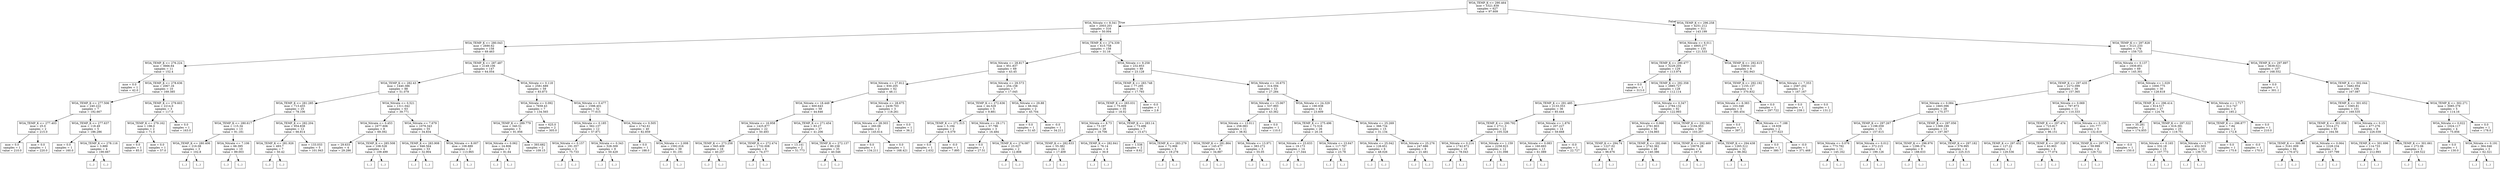 digraph Tree {
node [shape=box] ;
0 [label="WOA_TEMP_K <= 290.464\nmse = 5321.839\nsamples = 627\nvalue = 97.609"] ;
1 [label="WOA_Nitrate <= 8.341\nmse = 2003.201\nsamples = 316\nvalue = 50.004"] ;
0 -> 1 [labeldistance=2.5, labelangle=45, headlabel="True"] ;
2 [label="WOA_TEMP_K <= 280.043\nmse = 2690.62\nsamples = 158\nvalue = 69.463"] ;
1 -> 2 ;
3 [label="WOA_TEMP_K <= 276.224\nmse = 3666.64\nsamples = 11\nvalue = 152.4"] ;
2 -> 3 ;
4 [label="mse = 0.0\nsamples = 1\nvalue = 42.0"] ;
3 -> 4 ;
5 [label="WOA_TEMP_K <= 278.636\nmse = 2067.16\nsamples = 10\nvalue = 169.385"] ;
3 -> 5 ;
6 [label="WOA_TEMP_K <= 277.506\nmse = 240.222\nsamples = 7\nvalue = 192.667"] ;
5 -> 6 ;
7 [label="WOA_TEMP_K <= 277.403\nmse = 25.0\nsamples = 2\nvalue = 215.0"] ;
6 -> 7 ;
8 [label="mse = 0.0\nsamples = 1\nvalue = 210.0"] ;
7 -> 8 ;
9 [label="mse = 0.0\nsamples = 1\nvalue = 220.0"] ;
7 -> 9 ;
10 [label="WOA_TEMP_K <= 277.637\nmse = 118.49\nsamples = 5\nvalue = 186.286"] ;
6 -> 10 ;
11 [label="mse = 0.0\nsamples = 1\nvalue = 160.0"] ;
10 -> 11 ;
12 [label="WOA_TEMP_K <= 278.116\nmse = 3.889\nsamples = 4\nvalue = 190.667"] ;
10 -> 12 ;
13 [label="(...)"] ;
12 -> 13 ;
16 [label="(...)"] ;
12 -> 16 ;
17 [label="WOA_TEMP_K <= 279.603\nmse = 2214.0\nsamples = 3\nvalue = 117.0"] ;
5 -> 17 ;
18 [label="WOA_TEMP_K <= 279.162\nmse = 196.0\nsamples = 2\nvalue = 71.0"] ;
17 -> 18 ;
19 [label="mse = 0.0\nsamples = 1\nvalue = 85.0"] ;
18 -> 19 ;
20 [label="mse = 0.0\nsamples = 1\nvalue = 57.0"] ;
18 -> 20 ;
21 [label="mse = 0.0\nsamples = 1\nvalue = 163.0"] ;
17 -> 21 ;
22 [label="WOA_TEMP_K <= 287.487\nmse = 2149.106\nsamples = 147\nvalue = 64.054"] ;
2 -> 22 ;
23 [label="WOA_TEMP_K <= 282.43\nmse = 1440.386\nsamples = 88\nvalue = 51.079"] ;
22 -> 23 ;
24 [label="WOA_TEMP_K <= 281.285\nmse = 713.455\nsamples = 25\nvalue = 78.106"] ;
23 -> 24 ;
25 [label="WOA_TEMP_K <= 280.617\nmse = 115.34\nsamples = 13\nvalue = 91.181"] ;
24 -> 25 ;
26 [label="WOA_TEMP_K <= 280.406\nmse = 216.08\nsamples = 3\nvalue = 102.8"] ;
25 -> 26 ;
27 [label="(...)"] ;
26 -> 27 ;
28 [label="(...)"] ;
26 -> 28 ;
31 [label="WOA_Nitrate <= 7.106\nmse = 66.395\nsamples = 10\nvalue = 89.003"] ;
25 -> 31 ;
32 [label="(...)"] ;
31 -> 32 ;
43 [label="(...)"] ;
31 -> 43 ;
46 [label="WOA_TEMP_K <= 282.204\nmse = 954.838\nsamples = 12\nvalue = 66.814"] ;
24 -> 46 ;
47 [label="WOA_TEMP_K <= 281.926\nmse = 493.7\nsamples = 7\nvalue = 50.42"] ;
46 -> 47 ;
48 [label="(...)"] ;
47 -> 48 ;
59 [label="(...)"] ;
47 -> 59 ;
60 [label="mse = 133.033\nsamples = 5\nvalue = 101.943"] ;
46 -> 60 ;
61 [label="WOA_Nitrate <= 0.521\nmse = 1311.042\nsamples = 63\nvalue = 39.771"] ;
23 -> 61 ;
62 [label="WOA_Nitrate <= 0.453\nmse = 1677.606\nsamples = 8\nvalue = 69.392"] ;
61 -> 62 ;
63 [label="mse = 29.633\nsamples = 4\nvalue = 29.286"] ;
62 -> 63 ;
64 [label="WOA_TEMP_K <= 285.508\nmse = 108.528\nsamples = 4\nvalue = 109.499"] ;
62 -> 64 ;
65 [label="(...)"] ;
64 -> 65 ;
68 [label="(...)"] ;
64 -> 68 ;
71 [label="WOA_Nitrate <= 7.679\nmse = 1079.343\nsamples = 55\nvalue = 34.834"] ;
61 -> 71 ;
72 [label="WOA_TEMP_K <= 283.908\nmse = 946.564\nsamples = 53\nvalue = 32.904"] ;
71 -> 72 ;
73 [label="(...)"] ;
72 -> 73 ;
100 [label="(...)"] ;
72 -> 100 ;
137 [label="WOA_Nitrate <= 8.007\nmse = 108.889\nsamples = 2\nvalue = 113.965"] ;
71 -> 137 ;
138 [label="(...)"] ;
137 -> 138 ;
139 [label="(...)"] ;
137 -> 139 ;
140 [label="WOA_Nitrate <= 0.118\nmse = 2581.689\nsamples = 59\nvalue = 83.873"] ;
22 -> 140 ;
141 [label="WOA_Nitrate <= 0.092\nmse = 7659.43\nsamples = 7\nvalue = 134.565"] ;
140 -> 141 ;
142 [label="WOA_TEMP_K <= 289.779\nmse = 340.51\nsamples = 5\nvalue = 91.956"] ;
141 -> 142 ;
143 [label="WOA_Nitrate <= 0.062\nmse = 24.806\nsamples = 3\nvalue = 81.64"] ;
142 -> 143 ;
144 [label="(...)"] ;
143 -> 144 ;
147 [label="(...)"] ;
143 -> 147 ;
148 [label="mse = 393.682\nsamples = 2\nvalue = 109.15"] ;
142 -> 148 ;
149 [label="mse = 625.0\nsamples = 2\nvalue = 305.0"] ;
141 -> 149 ;
150 [label="WOA_Nitrate <= 0.477\nmse = 1598.401\nsamples = 52\nvalue = 77.615"] ;
140 -> 150 ;
151 [label="WOA_Nitrate <= 0.185\nmse = 562.137\nsamples = 12\nvalue = 57.871"] ;
150 -> 151 ;
152 [label="WOA_Nitrate <= 0.157\nmse = 191.357\nsamples = 3\nvalue = 75.733"] ;
151 -> 152 ;
153 [label="(...)"] ;
152 -> 153 ;
156 [label="(...)"] ;
152 -> 156 ;
157 [label="WOA_Nitrate <= 0.343\nmse = 528.309\nsamples = 9\nvalue = 50.429"] ;
151 -> 157 ;
158 [label="(...)"] ;
157 -> 158 ;
163 [label="(...)"] ;
157 -> 163 ;
174 [label="WOA_Nitrate <= 0.505\nmse = 1742.61\nsamples = 40\nvalue = 82.859"] ;
150 -> 174 ;
175 [label="mse = 0.0\nsamples = 1\nvalue = 188.0"] ;
174 -> 175 ;
176 [label="WOA_Nitrate <= 2.008\nmse = 1592.016\nsamples = 39\nvalue = 81.191"] ;
174 -> 176 ;
177 [label="(...)"] ;
176 -> 177 ;
222 [label="(...)"] ;
176 -> 222 ;
243 [label="WOA_TEMP_K <= 274.339\nmse = 615.758\nsamples = 158\nvalue = 31.16"] ;
1 -> 243 ;
244 [label="WOA_Nitrate <= 28.817\nmse = 951.837\nsamples = 69\nvalue = 43.45"] ;
243 -> 244 ;
245 [label="WOA_Nitrate <= 27.812\nmse = 930.205\nsamples = 62\nvalue = 48.11"] ;
244 -> 245 ;
246 [label="WOA_Nitrate <= 18.449\nmse = 600.643\nsamples = 59\nvalue = 44.646"] ;
245 -> 246 ;
247 [label="WOA_Nitrate <= 16.958\nmse = 1425.877\nsamples = 22\nvalue = 50.493"] ;
246 -> 247 ;
248 [label="WOA_TEMP_K <= 273.258\nmse = 945.409\nsamples = 16\nvalue = 40.257"] ;
247 -> 248 ;
249 [label="(...)"] ;
248 -> 249 ;
254 [label="(...)"] ;
248 -> 254 ;
257 [label="WOA_TEMP_K <= 272.474\nmse = 1732.008\nsamples = 6\nvalue = 74.377"] ;
247 -> 257 ;
258 [label="(...)"] ;
257 -> 258 ;
259 [label="(...)"] ;
257 -> 259 ;
260 [label="WOA_TEMP_K <= 271.454\nmse = 83.27\nsamples = 37\nvalue = 41.206"] ;
246 -> 260 ;
261 [label="mse = 13.141\nsamples = 2\nvalue = 51.773"] ;
260 -> 261 ;
262 [label="WOA_TEMP_K <= 272.137\nmse = 80.238\nsamples = 35\nvalue = 40.546"] ;
260 -> 262 ;
263 [label="(...)"] ;
262 -> 263 ;
278 [label="(...)"] ;
262 -> 278 ;
317 [label="WOA_Nitrate <= 28.675\nmse = 2439.703\nsamples = 3\nvalue = 118.261"] ;
245 -> 317 ;
318 [label="WOA_Nitrate <= 28.303\nmse = 260.08\nsamples = 2\nvalue = 145.614"] ;
317 -> 318 ;
319 [label="mse = 0.0\nsamples = 1\nvalue = 134.211"] ;
318 -> 319 ;
320 [label="mse = 0.0\nsamples = 1\nvalue = 168.421"] ;
318 -> 320 ;
321 [label="mse = 0.0\nsamples = 1\nvalue = 36.2"] ;
317 -> 321 ;
322 [label="WOA_Nitrate <= 29.573\nmse = 254.158\nsamples = 7\nvalue = 17.045"] ;
244 -> 322 ;
323 [label="WOA_TEMP_K <= 272.636\nmse = 44.529\nsamples = 5\nvalue = 9.881"] ;
322 -> 323 ;
324 [label="WOA_TEMP_K <= 271.315\nmse = 5.194\nsamples = 2\nvalue = 6.579"] ;
323 -> 324 ;
325 [label="mse = 0.0\nsamples = 1\nvalue = 2.632"] ;
324 -> 325 ;
326 [label="mse = -0.0\nsamples = 1\nvalue = 7.895"] ;
324 -> 326 ;
327 [label="WOA_Nitrate <= 29.171\nmse = 57.796\nsamples = 3\nvalue = 16.484"] ;
323 -> 327 ;
328 [label="mse = 0.0\nsamples = 1\nvalue = 27.51"] ;
327 -> 328 ;
329 [label="WOA_TEMP_K <= 274.087\nmse = 23.027\nsamples = 2\nvalue = 12.808"] ;
327 -> 329 ;
330 [label="(...)"] ;
329 -> 330 ;
331 [label="(...)"] ;
329 -> 331 ;
332 [label="WOA_Nitrate <= 29.88\nmse = 66.044\nsamples = 2\nvalue = 45.704"] ;
322 -> 332 ;
333 [label="mse = 0.0\nsamples = 1\nvalue = 51.45"] ;
332 -> 333 ;
334 [label="mse = -0.0\nsamples = 1\nvalue = 34.211"] ;
332 -> 334 ;
335 [label="WOA_Nitrate <= 9.258\nmse = 232.853\nsamples = 89\nvalue = 23.128"] ;
243 -> 335 ;
336 [label="WOA_TEMP_K <= 283.748\nmse = 77.295\nsamples = 36\nvalue = 17.793"] ;
335 -> 336 ;
337 [label="WOA_TEMP_K <= 283.031\nmse = 75.009\nsamples = 35\nvalue = 18.02"] ;
336 -> 337 ;
338 [label="WOA_Nitrate <= 8.73\nmse = 73.197\nsamples = 28\nvalue = 18.706"] ;
337 -> 338 ;
339 [label="WOA_TEMP_K <= 282.633\nmse = 55.382\nsamples = 24\nvalue = 17.409"] ;
338 -> 339 ;
340 [label="(...)"] ;
339 -> 340 ;
345 [label="(...)"] ;
339 -> 345 ;
348 [label="WOA_TEMP_K <= 282.841\nmse = 76.14\nsamples = 4\nvalue = 30.9"] ;
338 -> 348 ;
349 [label="(...)"] ;
348 -> 349 ;
350 [label="(...)"] ;
348 -> 350 ;
353 [label="WOA_TEMP_K <= 283.14\nmse = 73.496\nsamples = 7\nvalue = 15.471"] ;
337 -> 353 ;
354 [label="mse = 1.538\nsamples = 2\nvalue = 8.62"] ;
353 -> 354 ;
355 [label="WOA_TEMP_K <= 283.279\nmse = 72.906\nsamples = 5\nvalue = 19.278"] ;
353 -> 355 ;
356 [label="(...)"] ;
355 -> 356 ;
357 [label="(...)"] ;
355 -> 357 ;
360 [label="mse = -0.0\nsamples = 1\nvalue = 2.8"] ;
336 -> 360 ;
361 [label="WOA_Nitrate <= 16.675\nmse = 314.594\nsamples = 53\nvalue = 27.284"] ;
335 -> 361 ;
362 [label="WOA_Nitrate <= 15.067\nmse = 537.993\nsamples = 12\nvalue = 43.362"] ;
361 -> 362 ;
363 [label="WOA_Nitrate <= 13.011\nmse = 258.083\nsamples = 11\nvalue = 38.92"] ;
362 -> 363 ;
364 [label="WOA_TEMP_K <= 281.864\nmse = 145.477\nsamples = 8\nvalue = 34.887"] ;
363 -> 364 ;
365 [label="(...)"] ;
364 -> 365 ;
374 [label="(...)"] ;
364 -> 374 ;
379 [label="WOA_Nitrate <= 13.971\nmse = 383.272\nsamples = 3\nvalue = 55.05"] ;
363 -> 379 ;
380 [label="(...)"] ;
379 -> 380 ;
383 [label="(...)"] ;
379 -> 383 ;
384 [label="mse = 0.0\nsamples = 1\nvalue = 110.0"] ;
362 -> 384 ;
385 [label="WOA_Nitrate <= 24.329\nmse = 190.938\nsamples = 41\nvalue = 23.609"] ;
361 -> 385 ;
386 [label="WOA_TEMP_K <= 275.496\nmse = 72.516\nsamples = 26\nvalue = 20.16"] ;
385 -> 386 ;
387 [label="WOA_Nitrate <= 23.633\nmse = 19.173\nsamples = 14\nvalue = 17.344"] ;
386 -> 387 ;
388 [label="(...)"] ;
387 -> 388 ;
399 [label="(...)"] ;
387 -> 399 ;
412 [label="WOA_Nitrate <= 23.647\nmse = 117.797\nsamples = 12\nvalue = 23.78"] ;
386 -> 412 ;
413 [label="(...)"] ;
412 -> 413 ;
434 [label="(...)"] ;
412 -> 434 ;
435 [label="WOA_Nitrate <= 25.269\nmse = 366.734\nsamples = 15\nvalue = 31.134"] ;
385 -> 435 ;
436 [label="WOA_Nitrate <= 25.042\nmse = 126.651\nsamples = 6\nvalue = 48.026"] ;
435 -> 436 ;
437 [label="(...)"] ;
436 -> 437 ;
444 [label="(...)"] ;
436 -> 444 ;
447 [label="WOA_Nitrate <= 25.276\nmse = 247.686\nsamples = 9\nvalue = 21.481"] ;
435 -> 447 ;
448 [label="(...)"] ;
447 -> 448 ;
455 [label="(...)"] ;
447 -> 455 ;
462 [label="WOA_TEMP_K <= 296.258\nmse = 4251.212\nsamples = 311\nvalue = 143.199"] ;
0 -> 462 [labeldistance=2.5, labelangle=-45, headlabel="False"] ;
463 [label="WOA_Nitrate <= 6.011\nmse = 4905.277\nsamples = 135\nvalue = 121.533"] ;
462 -> 463 ;
464 [label="WOA_TEMP_K <= 290.477\nmse = 3229.205\nsamples = 129\nvalue = 113.974"] ;
463 -> 464 ;
465 [label="mse = 0.0\nsamples = 1\nvalue = 313.0"] ;
464 -> 465 ;
466 [label="WOA_TEMP_K <= 292.358\nmse = 2885.727\nsamples = 128\nvalue = 112.114"] ;
464 -> 466 ;
467 [label="WOA_TEMP_K <= 291.485\nmse = 2133.353\nsamples = 36\nvalue = 85.444"] ;
466 -> 467 ;
468 [label="WOA_TEMP_K <= 290.792\nmse = 2711.3\nsamples = 22\nvalue = 105.328"] ;
467 -> 468 ;
469 [label="WOA_Nitrate <= 0.214\nmse = 1742.672\nsamples = 10\nvalue = 78.043"] ;
468 -> 469 ;
470 [label="(...)"] ;
469 -> 470 ;
475 [label="(...)"] ;
469 -> 475 ;
488 [label="WOA_Nitrate <= 1.159\nmse = 2258.923\nsamples = 12\nvalue = 131.098"] ;
468 -> 488 ;
489 [label="(...)"] ;
488 -> 489 ;
496 [label="(...)"] ;
488 -> 496 ;
509 [label="WOA_Nitrate <= 1.876\nmse = 207.227\nsamples = 14\nvalue = 59.668"] ;
467 -> 509 ;
510 [label="WOA_Nitrate <= 0.083\nmse = 160.693\nsamples = 13\nvalue = 61.089"] ;
509 -> 510 ;
511 [label="(...)"] ;
510 -> 511 ;
514 [label="(...)"] ;
510 -> 514 ;
531 [label="mse = -0.0\nsamples = 1\nvalue = 22.727"] ;
509 -> 531 ;
532 [label="WOA_Nitrate <= 0.347\nmse = 2784.132\nsamples = 92\nvalue = 122.993"] ;
466 -> 532 ;
533 [label="WOA_Nitrate <= 0.066\nmse = 2761.803\nsamples = 56\nvalue = 134.865"] ;
532 -> 533 ;
534 [label="WOA_TEMP_K <= 294.74\nmse = 1227.02\nsamples = 8\nvalue = 96.676"] ;
533 -> 534 ;
535 [label="(...)"] ;
534 -> 535 ;
538 [label="(...)"] ;
534 -> 538 ;
549 [label="WOA_TEMP_K <= 292.646\nmse = 2742.362\nsamples = 48\nvalue = 140.386"] ;
533 -> 549 ;
550 [label="(...)"] ;
549 -> 550 ;
551 [label="(...)"] ;
549 -> 551 ;
606 [label="WOA_TEMP_K <= 292.581\nmse = 2194.953\nsamples = 36\nvalue = 103.207"] ;
532 -> 606 ;
607 [label="WOA_TEMP_K <= 292.469\nmse = 10078.28\nsamples = 4\nvalue = 167.4"] ;
606 -> 607 ;
608 [label="(...)"] ;
607 -> 608 ;
611 [label="(...)"] ;
607 -> 611 ;
612 [label="WOA_TEMP_K <= 294.438\nmse = 1265.512\nsamples = 32\nvalue = 98.362"] ;
606 -> 612 ;
613 [label="(...)"] ;
612 -> 613 ;
640 [label="(...)"] ;
612 -> 640 ;
667 [label="WOA_TEMP_K <= 292.615\nmse = 10850.143\nsamples = 6\nvalue = 302.943"] ;
463 -> 667 ;
668 [label="WOA_TEMP_K <= 292.192\nmse = 1155.137\nsamples = 4\nvalue = 370.832"] ;
667 -> 668 ;
669 [label="WOA_Nitrate <= 6.383\nmse = 103.348\nsamples = 3\nvalue = 385.454"] ;
668 -> 669 ;
670 [label="mse = 0.0\nsamples = 1\nvalue = 397.2"] ;
669 -> 670 ;
671 [label="WOA_Nitrate <= 7.188\nmse = 18.939\nsamples = 2\nvalue = 377.623"] ;
669 -> 671 ;
672 [label="mse = 0.0\nsamples = 1\nvalue = 380.7"] ;
671 -> 672 ;
673 [label="mse = -0.0\nsamples = 1\nvalue = 371.468"] ;
671 -> 673 ;
674 [label="mse = 0.0\nsamples = 1\nvalue = 297.722"] ;
668 -> 674 ;
675 [label="WOA_Nitrate <= 7.353\nmse = 2587.202\nsamples = 2\nvalue = 167.167"] ;
667 -> 675 ;
676 [label="mse = 0.0\nsamples = 1\nvalue = 239.1"] ;
675 -> 676 ;
677 [label="mse = 0.0\nsamples = 1\nvalue = 131.2"] ;
675 -> 677 ;
678 [label="WOA_TEMP_K <= 297.828\nmse = 3121.233\nsamples = 176\nvalue = 159.725"] ;
462 -> 678 ;
679 [label="WOA_Nitrate <= 0.137\nmse = 1939.851\nsamples = 69\nvalue = 145.301"] ;
678 -> 679 ;
680 [label="WOA_TEMP_K <= 297.435\nmse = 2272.099\nsamples = 39\nvalue = 157.365"] ;
679 -> 680 ;
681 [label="WOA_Nitrate <= 0.084\nmse = 1665.096\nsamples = 28\nvalue = 175.377"] ;
680 -> 681 ;
682 [label="WOA_TEMP_K <= 297.267\nmse = 1198.059\nsamples = 15\nvalue = 157.615"] ;
681 -> 682 ;
683 [label="WOA_Nitrate <= 0.076\nmse = 773.792\nsamples = 11\nvalue = 145.162"] ;
682 -> 683 ;
684 [label="(...)"] ;
683 -> 684 ;
695 [label="(...)"] ;
683 -> 695 ;
696 [label="WOA_Nitrate <= 0.012\nmse = 372.215\nsamples = 4\nvalue = 199.126"] ;
682 -> 696 ;
697 [label="(...)"] ;
696 -> 697 ;
698 [label="(...)"] ;
696 -> 698 ;
701 [label="WOA_TEMP_K <= 297.056\nmse = 1369.199\nsamples = 13\nvalue = 197.367"] ;
681 -> 701 ;
702 [label="WOA_TEMP_K <= 296.976\nmse = 1296.374\nsamples = 9\nvalue = 188.633"] ;
701 -> 702 ;
703 [label="(...)"] ;
702 -> 703 ;
710 [label="(...)"] ;
702 -> 710 ;
715 [label="WOA_TEMP_K <= 297.182\nmse = 576.995\nsamples = 4\nvalue = 225.315"] ;
701 -> 715 ;
716 [label="(...)"] ;
715 -> 716 ;
717 [label="(...)"] ;
715 -> 717 ;
718 [label="WOA_Nitrate <= 0.069\nmse = 797.973\nsamples = 11\nvalue = 110.333"] ;
680 -> 718 ;
719 [label="WOA_TEMP_K <= 297.474\nmse = 723.817\nsamples = 6\nvalue = 96.151"] ;
718 -> 719 ;
720 [label="WOA_TEMP_K <= 297.452\nmse = 127.22\nsamples = 2\nvalue = 129.536"] ;
719 -> 720 ;
721 [label="(...)"] ;
720 -> 721 ;
722 [label="(...)"] ;
720 -> 722 ;
723 [label="WOA_TEMP_K <= 297.528\nmse = 63.903\nsamples = 4\nvalue = 77.074"] ;
719 -> 723 ;
724 [label="(...)"] ;
723 -> 724 ;
725 [label="(...)"] ;
723 -> 725 ;
728 [label="WOA_Nitrate <= 0.135\nmse = 101.777\nsamples = 5\nvalue = 132.619"] ;
718 -> 728 ;
729 [label="WOA_TEMP_K <= 297.78\nmse = 59.999\nsamples = 4\nvalue = 129.722"] ;
728 -> 729 ;
730 [label="(...)"] ;
729 -> 730 ;
735 [label="(...)"] ;
729 -> 735 ;
736 [label="mse = -0.0\nsamples = 1\nvalue = 150.0"] ;
728 -> 736 ;
737 [label="WOA_Nitrate <= 1.029\nmse = 1000.775\nsamples = 30\nvalue = 128.618"] ;
679 -> 737 ;
738 [label="WOA_TEMP_K <= 296.414\nmse = 814.517\nsamples = 27\nvalue = 124.76"] ;
737 -> 738 ;
739 [label="mse = 35.281\nsamples = 2\nvalue = 174.855"] ;
738 -> 739 ;
740 [label="WOA_TEMP_K <= 297.322\nmse = 616.391\nsamples = 25\nvalue = 119.751"] ;
738 -> 740 ;
741 [label="WOA_Nitrate <= 0.165\nmse = 332.18\nsamples = 15\nvalue = 107.773"] ;
740 -> 741 ;
742 [label="(...)"] ;
741 -> 742 ;
751 [label="(...)"] ;
741 -> 751 ;
766 [label="WOA_Nitrate <= 0.77\nmse = 452.503\nsamples = 10\nvalue = 139.713"] ;
740 -> 766 ;
767 [label="(...)"] ;
766 -> 767 ;
778 [label="(...)"] ;
766 -> 778 ;
779 [label="WOA_Nitrate <= 1.717\nmse = 312.747\nsamples = 3\nvalue = 185.2"] ;
737 -> 779 ;
780 [label="WOA_TEMP_K <= 296.877\nmse = 7.84\nsamples = 2\nvalue = 172.8"] ;
779 -> 780 ;
781 [label="mse = 0.0\nsamples = 1\nvalue = 175.6"] ;
780 -> 781 ;
782 [label="mse = -0.0\nsamples = 1\nvalue = 170.0"] ;
780 -> 782 ;
783 [label="mse = 0.0\nsamples = 1\nvalue = 210.0"] ;
779 -> 783 ;
784 [label="WOA_TEMP_K <= 297.897\nmse = 3639.021\nsamples = 107\nvalue = 168.552"] ;
678 -> 784 ;
785 [label="mse = 0.0\nsamples = 1\nvalue = 301.1"] ;
784 -> 785 ;
786 [label="WOA_TEMP_K <= 302.044\nmse = 3482.954\nsamples = 106\nvalue = 167.087"] ;
784 -> 786 ;
787 [label="WOA_TEMP_K <= 301.652\nmse = 3365.81\nsamples = 101\nvalue = 169.535"] ;
786 -> 787 ;
788 [label="WOA_TEMP_K <= 301.058\nmse = 3314.271\nsamples = 93\nvalue = 164.56"] ;
787 -> 788 ;
789 [label="WOA_TEMP_K <= 300.98\nmse = 3161.009\nsamples = 84\nvalue = 170.472"] ;
788 -> 789 ;
790 [label="(...)"] ;
789 -> 790 ;
907 [label="(...)"] ;
789 -> 907 ;
908 [label="WOA_Nitrate <= 0.064\nmse = 1228.234\nsamples = 9\nvalue = 107.799"] ;
788 -> 908 ;
909 [label="(...)"] ;
908 -> 909 ;
914 [label="(...)"] ;
908 -> 914 ;
923 [label="WOA_Nitrate <= 0.15\nmse = 477.276\nsamples = 8\nvalue = 226.039"] ;
787 -> 923 ;
924 [label="WOA_TEMP_K <= 301.696\nmse = 114.733\nsamples = 5\nvalue = 212.993"] ;
923 -> 924 ;
925 [label="(...)"] ;
924 -> 925 ;
928 [label="(...)"] ;
924 -> 928 ;
933 [label="WOA_TEMP_K <= 301.661\nmse = 272.06\nsamples = 3\nvalue = 249.522"] ;
923 -> 933 ;
934 [label="(...)"] ;
933 -> 934 ;
935 [label="(...)"] ;
933 -> 935 ;
938 [label="WOA_TEMP_K <= 302.271\nmse = 3085.379\nsamples = 5\nvalue = 114.16"] ;
786 -> 938 ;
939 [label="WOA_Nitrate <= 0.022\nmse = 1024.117\nsamples = 4\nvalue = 75.856"] ;
938 -> 939 ;
940 [label="mse = 0.0\nsamples = 1\nvalue = 130.0"] ;
939 -> 940 ;
941 [label="WOA_Nitrate <= 0.191\nmse = 364.046\nsamples = 3\nvalue = 62.321"] ;
939 -> 941 ;
942 [label="(...)"] ;
941 -> 942 ;
945 [label="(...)"] ;
941 -> 945 ;
946 [label="mse = 0.0\nsamples = 1\nvalue = 178.0"] ;
938 -> 946 ;
}